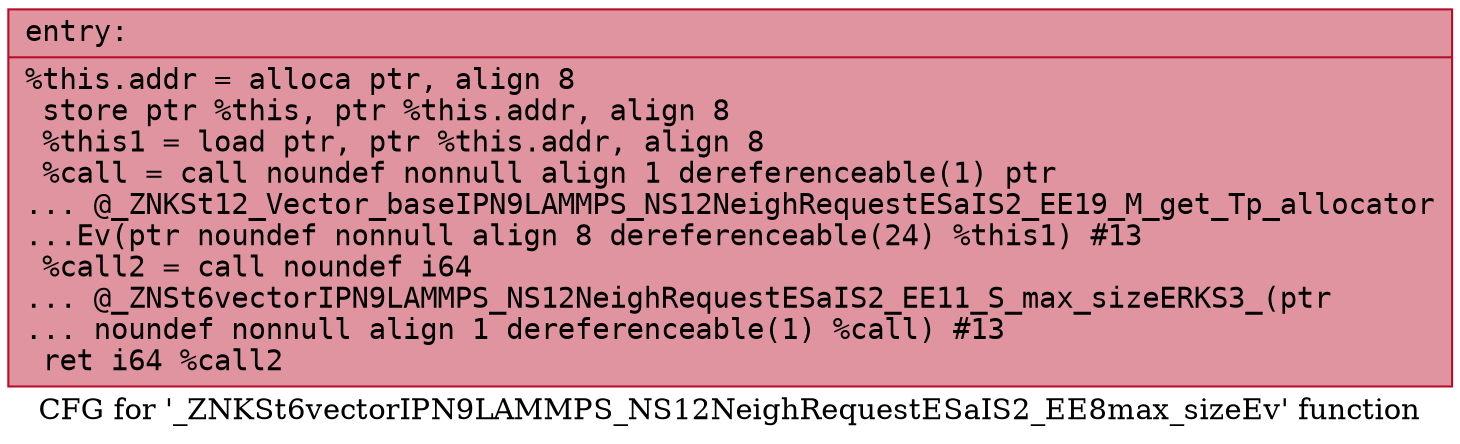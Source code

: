 digraph "CFG for '_ZNKSt6vectorIPN9LAMMPS_NS12NeighRequestESaIS2_EE8max_sizeEv' function" {
	label="CFG for '_ZNKSt6vectorIPN9LAMMPS_NS12NeighRequestESaIS2_EE8max_sizeEv' function";

	Node0x5563be1aef80 [shape=record,color="#b70d28ff", style=filled, fillcolor="#b70d2870" fontname="Courier",label="{entry:\l|  %this.addr = alloca ptr, align 8\l  store ptr %this, ptr %this.addr, align 8\l  %this1 = load ptr, ptr %this.addr, align 8\l  %call = call noundef nonnull align 1 dereferenceable(1) ptr\l... @_ZNKSt12_Vector_baseIPN9LAMMPS_NS12NeighRequestESaIS2_EE19_M_get_Tp_allocator\l...Ev(ptr noundef nonnull align 8 dereferenceable(24) %this1) #13\l  %call2 = call noundef i64\l... @_ZNSt6vectorIPN9LAMMPS_NS12NeighRequestESaIS2_EE11_S_max_sizeERKS3_(ptr\l... noundef nonnull align 1 dereferenceable(1) %call) #13\l  ret i64 %call2\l}"];
}
